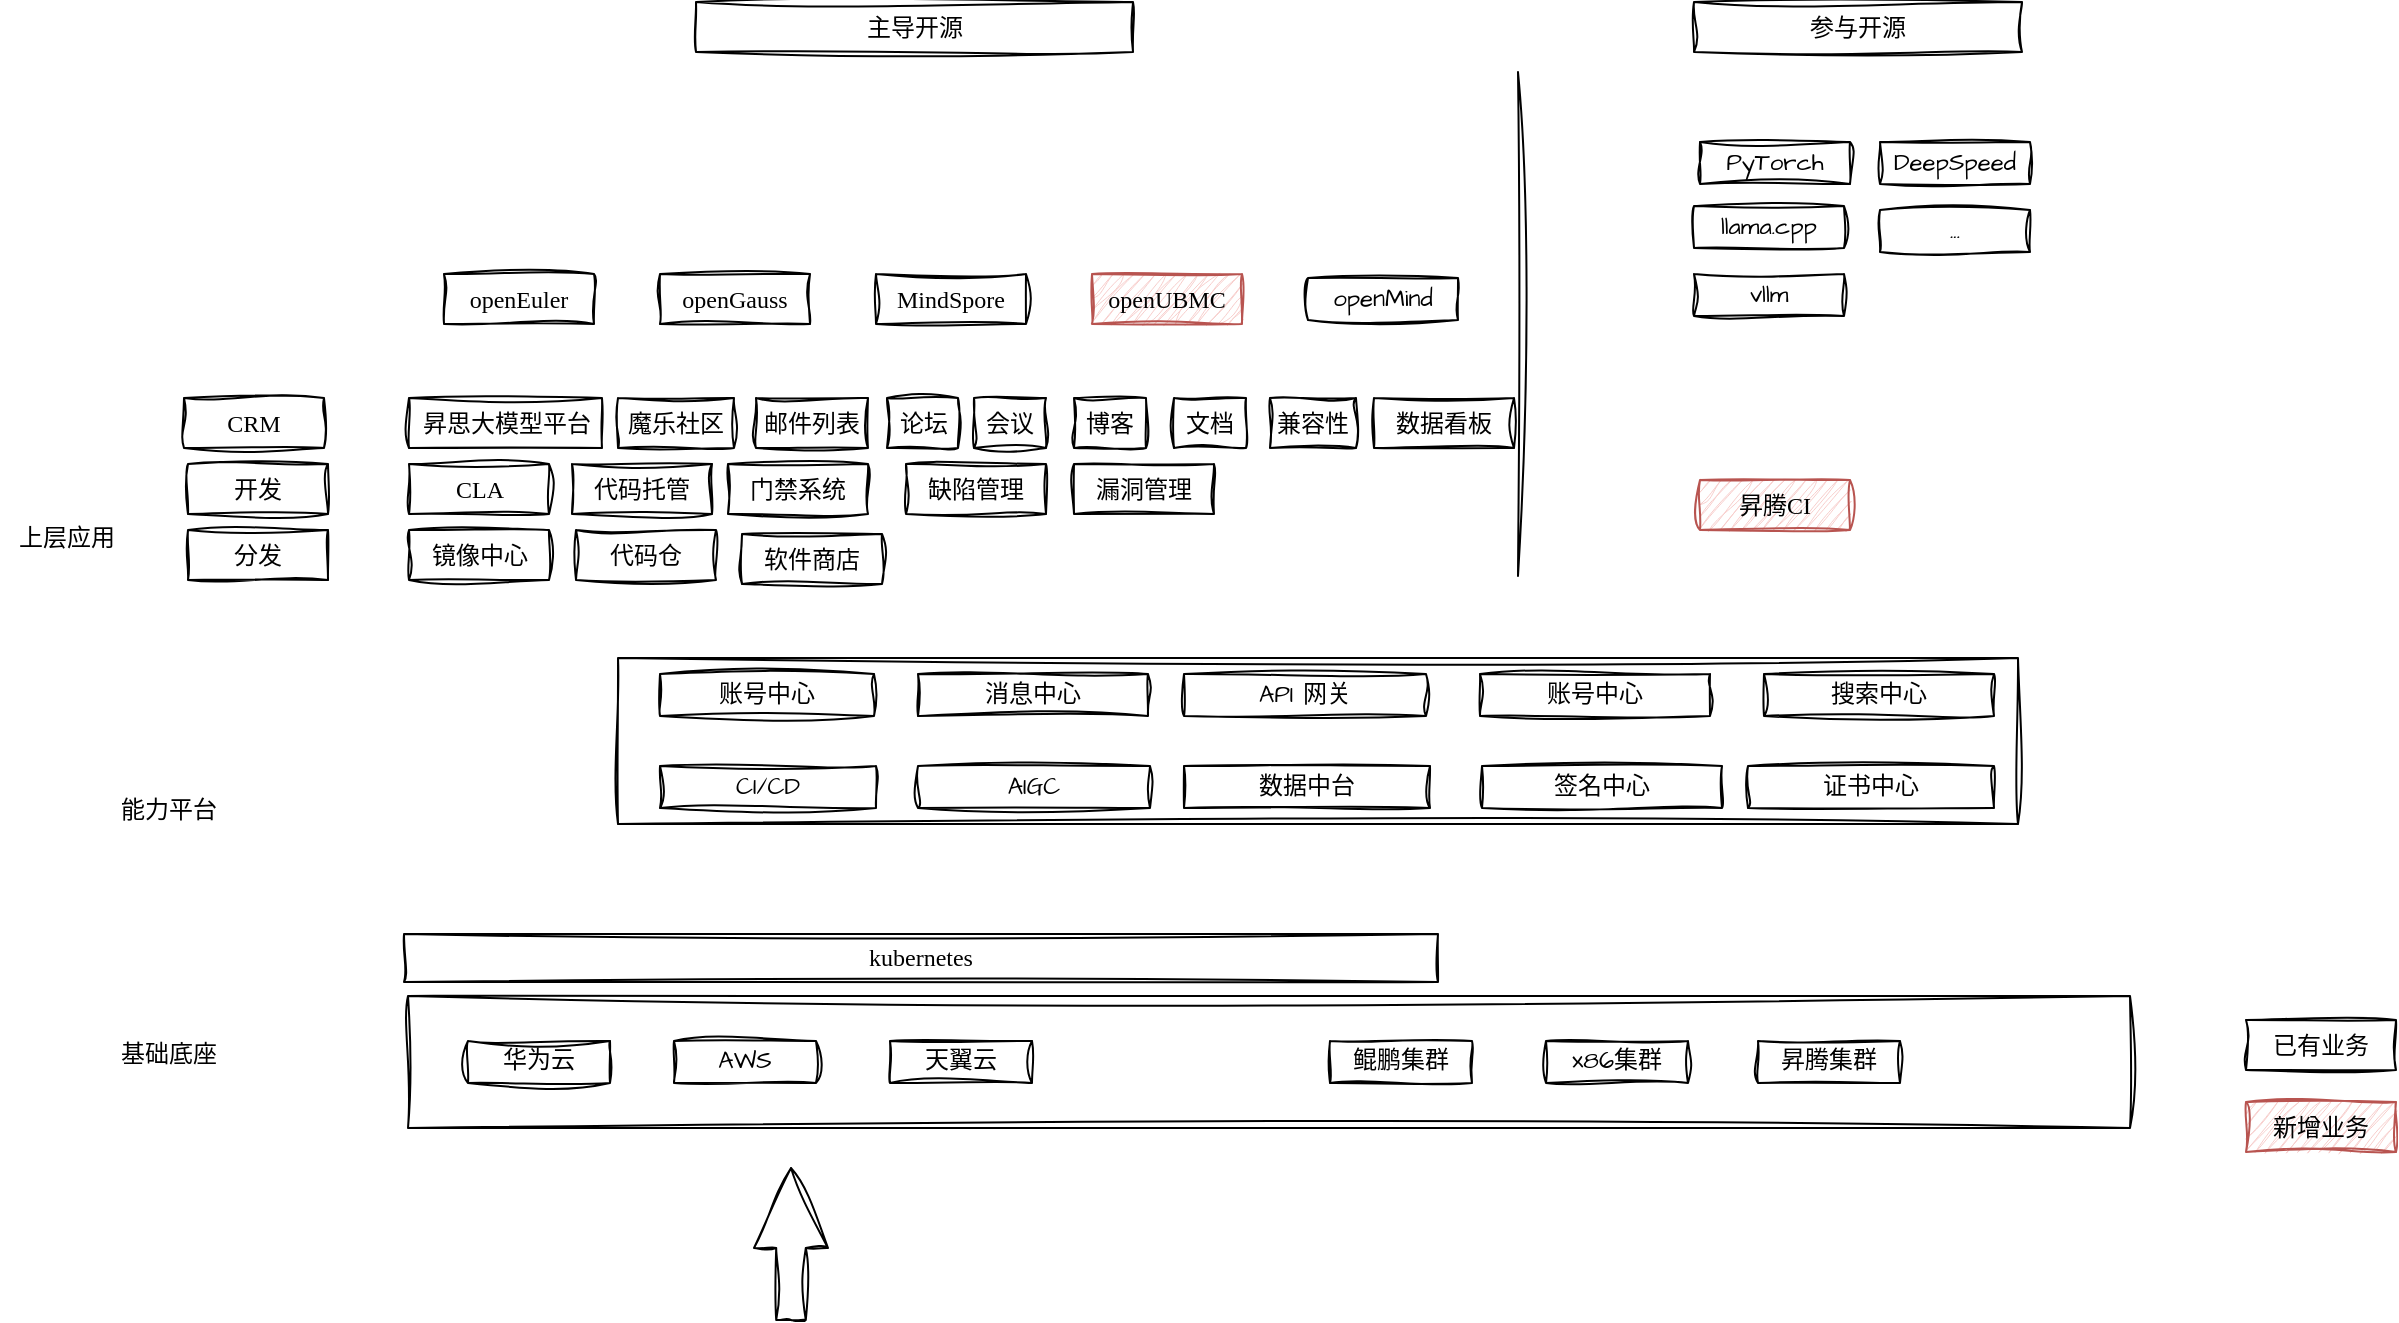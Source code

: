 <mxfile version="24.8.4">
  <diagram name="第 1 页" id="cuDvIR6GlrQm0H4oQxtx">
    <mxGraphModel dx="2466" dy="1509" grid="0" gridSize="10" guides="1" tooltips="1" connect="1" arrows="1" fold="1" page="0" pageScale="1" pageWidth="827" pageHeight="1169" math="0" shadow="0">
      <root>
        <mxCell id="0" />
        <mxCell id="1" parent="0" />
        <mxCell id="pgN2BodhG1lexUuljltz-23" value="&lt;div&gt;&lt;br&gt;&lt;/div&gt;&lt;div&gt;&lt;br&gt;&lt;/div&gt;&lt;div&gt;&lt;br&gt;&lt;/div&gt;&lt;div&gt;&lt;br&gt;&lt;/div&gt;&lt;div&gt;&lt;br&gt;&lt;/div&gt;&lt;div&gt;&lt;br&gt;&lt;/div&gt;&lt;div&gt;&lt;br&gt;&lt;/div&gt;&lt;div&gt;&lt;br&gt;&lt;/div&gt;&lt;div&gt;&lt;br&gt;&lt;/div&gt;&lt;div&gt;&lt;br&gt;&lt;/div&gt;&lt;div&gt;&lt;br&gt;&lt;/div&gt;&lt;div&gt;&lt;br&gt;&lt;/div&gt;&lt;div&gt;&lt;br&gt;&lt;/div&gt;&lt;div&gt;&lt;br&gt;&lt;/div&gt;&lt;div&gt;&lt;br&gt;&lt;/div&gt;&lt;div&gt;&lt;br&gt;&lt;/div&gt;&lt;div&gt;&lt;br&gt;&lt;/div&gt;&lt;div&gt;&lt;br&gt;&lt;/div&gt;&lt;div&gt;&lt;br&gt;&lt;/div&gt;&lt;div&gt;&lt;br&gt;&lt;/div&gt;计算开源IT基础设施" style="rounded=0;whiteSpace=wrap;html=1;sketch=1;curveFitting=1;jiggle=2;fontFamily=Comic Sans MS;" vertex="1" parent="1">
          <mxGeometry x="-29" y="203" width="700" height="83" as="geometry" />
        </mxCell>
        <mxCell id="pgN2BodhG1lexUuljltz-22" value="搜索中心" style="rounded=0;whiteSpace=wrap;html=1;sketch=1;hachureGap=4;jiggle=2;curveFitting=1;fontFamily=Architects Daughter;fontSource=https%3A%2F%2Ffonts.googleapis.com%2Fcss%3Ffamily%3DArchitects%2BDaughter;" vertex="1" parent="1">
          <mxGeometry x="544" y="211" width="115" height="21" as="geometry" />
        </mxCell>
        <mxCell id="evkO2dSw4EaUhVPGRM0e-8" value="" style="rounded=0;whiteSpace=wrap;html=1;sketch=1;curveFitting=1;jiggle=2;fontFamily=Comic Sans MS;" parent="1" vertex="1">
          <mxGeometry x="-134" y="372" width="861" height="66" as="geometry" />
        </mxCell>
        <mxCell id="evkO2dSw4EaUhVPGRM0e-10" value="已有业务" style="rounded=0;whiteSpace=wrap;html=1;sketch=1;curveFitting=1;jiggle=2;fontFamily=Comic Sans MS;" parent="1" vertex="1">
          <mxGeometry x="785" y="384" width="75" height="25" as="geometry" />
        </mxCell>
        <mxCell id="evkO2dSw4EaUhVPGRM0e-11" value="新增业务" style="rounded=0;whiteSpace=wrap;html=1;fillColor=#f8cecc;strokeColor=#b85450;sketch=1;curveFitting=1;jiggle=2;fontFamily=Comic Sans MS;" parent="1" vertex="1">
          <mxGeometry x="785" y="425" width="75" height="25" as="geometry" />
        </mxCell>
        <mxCell id="evkO2dSw4EaUhVPGRM0e-14" value="openGauss" style="rounded=0;whiteSpace=wrap;html=1;sketch=1;curveFitting=1;jiggle=2;fontFamily=Comic Sans MS;" parent="1" vertex="1">
          <mxGeometry x="-8" y="11" width="75" height="25" as="geometry" />
        </mxCell>
        <mxCell id="evkO2dSw4EaUhVPGRM0e-15" value="openEuler" style="rounded=0;whiteSpace=wrap;html=1;sketch=1;curveFitting=1;jiggle=2;fontFamily=Comic Sans MS;" parent="1" vertex="1">
          <mxGeometry x="-116" y="11" width="75" height="25" as="geometry" />
        </mxCell>
        <mxCell id="evkO2dSw4EaUhVPGRM0e-16" value="MindSpore" style="rounded=0;whiteSpace=wrap;html=1;sketch=1;curveFitting=1;jiggle=2;fontFamily=Comic Sans MS;" parent="1" vertex="1">
          <mxGeometry x="100" y="11" width="75" height="25" as="geometry" />
        </mxCell>
        <mxCell id="evkO2dSw4EaUhVPGRM0e-17" value="openUBMC" style="rounded=0;whiteSpace=wrap;html=1;sketch=1;curveFitting=1;jiggle=2;fillColor=#f8cecc;strokeColor=#b85450;fontFamily=Comic Sans MS;" parent="1" vertex="1">
          <mxGeometry x="208" y="11" width="75" height="25" as="geometry" />
        </mxCell>
        <mxCell id="evkO2dSw4EaUhVPGRM0e-18" value="openMind" style="rounded=0;whiteSpace=wrap;html=1;sketch=1;hachureGap=4;jiggle=2;curveFitting=1;fontFamily=Architects Daughter;fontSource=https%3A%2F%2Ffonts.googleapis.com%2Fcss%3Ffamily%3DArchitects%2BDaughter;" parent="1" vertex="1">
          <mxGeometry x="316" y="13" width="75" height="21" as="geometry" />
        </mxCell>
        <mxCell id="evkO2dSw4EaUhVPGRM0e-21" value="" style="endArrow=none;html=1;rounded=0;sketch=1;hachureGap=4;jiggle=2;curveFitting=1;fontFamily=Architects Daughter;fontSource=https%3A%2F%2Ffonts.googleapis.com%2Fcss%3Ffamily%3DArchitects%2BDaughter;" parent="1" edge="1">
          <mxGeometry width="50" height="50" relative="1" as="geometry">
            <mxPoint x="421" y="162" as="sourcePoint" />
            <mxPoint x="421" y="-90" as="targetPoint" />
          </mxGeometry>
        </mxCell>
        <mxCell id="evkO2dSw4EaUhVPGRM0e-25" value="" style="html=1;shadow=0;dashed=0;align=center;verticalAlign=middle;shape=mxgraph.arrows2.arrow;dy=0.6;dx=40;direction=north;notch=0;sketch=1;hachureGap=4;jiggle=2;curveFitting=1;fontFamily=Architects Daughter;fontSource=https%3A%2F%2Ffonts.googleapis.com%2Fcss%3Ffamily%3DArchitects%2BDaughter;" parent="1" vertex="1">
          <mxGeometry x="39" y="458" width="37" height="76" as="geometry" />
        </mxCell>
        <mxCell id="evkO2dSw4EaUhVPGRM0e-27" value="昇腾CI" style="rounded=0;whiteSpace=wrap;html=1;sketch=1;curveFitting=1;jiggle=2;fontFamily=Comic Sans MS;fillColor=#f8cecc;strokeColor=#b85450;" parent="1" vertex="1">
          <mxGeometry x="512" y="114" width="75" height="25" as="geometry" />
        </mxCell>
        <mxCell id="evkO2dSw4EaUhVPGRM0e-28" value="CI/CD" style="rounded=0;whiteSpace=wrap;html=1;sketch=1;hachureGap=4;jiggle=2;curveFitting=1;fontFamily=Architects Daughter;fontSource=https%3A%2F%2Ffonts.googleapis.com%2Fcss%3Ffamily%3DArchitects%2BDaughter;" parent="1" vertex="1">
          <mxGeometry x="-8" y="257" width="108" height="21" as="geometry" />
        </mxCell>
        <mxCell id="pgN2BodhG1lexUuljltz-2" value="PyTorch" style="rounded=0;whiteSpace=wrap;html=1;sketch=1;hachureGap=4;jiggle=2;curveFitting=1;fontFamily=Architects Daughter;fontSource=https%3A%2F%2Ffonts.googleapis.com%2Fcss%3Ffamily%3DArchitects%2BDaughter;" vertex="1" parent="1">
          <mxGeometry x="512" y="-55" width="75" height="21" as="geometry" />
        </mxCell>
        <mxCell id="pgN2BodhG1lexUuljltz-3" value="DeepSpeed" style="rounded=0;whiteSpace=wrap;html=1;sketch=1;hachureGap=4;jiggle=2;curveFitting=1;fontFamily=Architects Daughter;fontSource=https%3A%2F%2Ffonts.googleapis.com%2Fcss%3Ffamily%3DArchitects%2BDaughter;" vertex="1" parent="1">
          <mxGeometry x="602" y="-55" width="75" height="21" as="geometry" />
        </mxCell>
        <mxCell id="pgN2BodhG1lexUuljltz-4" value="llama.cpp" style="rounded=0;whiteSpace=wrap;html=1;sketch=1;hachureGap=4;jiggle=2;curveFitting=1;fontFamily=Architects Daughter;fontSource=https%3A%2F%2Ffonts.googleapis.com%2Fcss%3Ffamily%3DArchitects%2BDaughter;" vertex="1" parent="1">
          <mxGeometry x="509" y="-23" width="75" height="21" as="geometry" />
        </mxCell>
        <mxCell id="pgN2BodhG1lexUuljltz-6" value="vllm" style="rounded=0;whiteSpace=wrap;html=1;sketch=1;hachureGap=4;jiggle=2;curveFitting=1;fontFamily=Architects Daughter;fontSource=https%3A%2F%2Ffonts.googleapis.com%2Fcss%3Ffamily%3DArchitects%2BDaughter;" vertex="1" parent="1">
          <mxGeometry x="509" y="11" width="75" height="21" as="geometry" />
        </mxCell>
        <mxCell id="pgN2BodhG1lexUuljltz-9" value="..." style="rounded=0;whiteSpace=wrap;html=1;sketch=1;hachureGap=4;jiggle=2;curveFitting=1;fontFamily=Architects Daughter;fontSource=https%3A%2F%2Ffonts.googleapis.com%2Fcss%3Ffamily%3DArchitects%2BDaughter;" vertex="1" parent="1">
          <mxGeometry x="602" y="-21" width="75" height="21" as="geometry" />
        </mxCell>
        <mxCell id="pgN2BodhG1lexUuljltz-11" value="主导开源" style="rounded=0;whiteSpace=wrap;html=1;sketch=1;curveFitting=1;jiggle=2;fontFamily=Comic Sans MS;" vertex="1" parent="1">
          <mxGeometry x="10" y="-125" width="218.5" height="25" as="geometry" />
        </mxCell>
        <mxCell id="pgN2BodhG1lexUuljltz-12" value="参与开源" style="rounded=0;whiteSpace=wrap;html=1;sketch=1;curveFitting=1;jiggle=2;fontFamily=Comic Sans MS;" vertex="1" parent="1">
          <mxGeometry x="509" y="-125" width="164" height="25" as="geometry" />
        </mxCell>
        <mxCell id="pgN2BodhG1lexUuljltz-16" value="上层应用" style="text;html=1;align=center;verticalAlign=middle;resizable=0;points=[];autosize=1;strokeColor=none;fillColor=none;fontFamily=Architects Daughter;fontSource=https%3A%2F%2Ffonts.googleapis.com%2Fcss%3Ffamily%3DArchitects%2BDaughter;" vertex="1" parent="1">
          <mxGeometry x="-338" y="131" width="66" height="26" as="geometry" />
        </mxCell>
        <mxCell id="pgN2BodhG1lexUuljltz-17" value="能力平台" style="text;html=1;align=center;verticalAlign=middle;resizable=0;points=[];autosize=1;strokeColor=none;fillColor=none;fontFamily=Architects Daughter;fontSource=https%3A%2F%2Ffonts.googleapis.com%2Fcss%3Ffamily%3DArchitects%2BDaughter;" vertex="1" parent="1">
          <mxGeometry x="-287" y="267" width="66" height="26" as="geometry" />
        </mxCell>
        <mxCell id="pgN2BodhG1lexUuljltz-18" value="基础底座" style="text;html=1;align=center;verticalAlign=middle;resizable=0;points=[];autosize=1;strokeColor=none;fillColor=none;fontFamily=Architects Daughter;fontSource=https%3A%2F%2Ffonts.googleapis.com%2Fcss%3Ffamily%3DArchitects%2BDaughter;" vertex="1" parent="1">
          <mxGeometry x="-287" y="389" width="66" height="26" as="geometry" />
        </mxCell>
        <mxCell id="pgN2BodhG1lexUuljltz-19" value="消息中心" style="rounded=0;whiteSpace=wrap;html=1;sketch=1;hachureGap=4;jiggle=2;curveFitting=1;fontFamily=Architects Daughter;fontSource=https%3A%2F%2Ffonts.googleapis.com%2Fcss%3Ffamily%3DArchitects%2BDaughter;" vertex="1" parent="1">
          <mxGeometry x="121" y="211" width="115" height="21" as="geometry" />
        </mxCell>
        <mxCell id="pgN2BodhG1lexUuljltz-20" value="API 网关" style="rounded=0;whiteSpace=wrap;html=1;sketch=1;hachureGap=4;jiggle=2;curveFitting=1;fontFamily=Architects Daughter;fontSource=https%3A%2F%2Ffonts.googleapis.com%2Fcss%3Ffamily%3DArchitects%2BDaughter;" vertex="1" parent="1">
          <mxGeometry x="254" y="211" width="121" height="21" as="geometry" />
        </mxCell>
        <mxCell id="pgN2BodhG1lexUuljltz-21" value="AIGC" style="rounded=0;whiteSpace=wrap;html=1;sketch=1;hachureGap=4;jiggle=2;curveFitting=1;fontFamily=Architects Daughter;fontSource=https%3A%2F%2Ffonts.googleapis.com%2Fcss%3Ffamily%3DArchitects%2BDaughter;" vertex="1" parent="1">
          <mxGeometry x="121" y="257" width="116" height="21" as="geometry" />
        </mxCell>
        <mxCell id="pgN2BodhG1lexUuljltz-24" value="kubernetes" style="rounded=0;whiteSpace=wrap;html=1;sketch=1;curveFitting=1;jiggle=2;fontFamily=Comic Sans MS;" vertex="1" parent="1">
          <mxGeometry x="-136" y="341" width="517" height="24" as="geometry" />
        </mxCell>
        <mxCell id="pgN2BodhG1lexUuljltz-26" value="华为云" style="rounded=0;whiteSpace=wrap;html=1;sketch=1;hachureGap=4;jiggle=2;curveFitting=1;fontFamily=Architects Daughter;fontSource=https%3A%2F%2Ffonts.googleapis.com%2Fcss%3Ffamily%3DArchitects%2BDaughter;" vertex="1" parent="1">
          <mxGeometry x="-104" y="394.5" width="71" height="21" as="geometry" />
        </mxCell>
        <mxCell id="pgN2BodhG1lexUuljltz-28" value="天翼云" style="rounded=0;whiteSpace=wrap;html=1;sketch=1;hachureGap=4;jiggle=2;curveFitting=1;fontFamily=Architects Daughter;fontSource=https%3A%2F%2Ffonts.googleapis.com%2Fcss%3Ffamily%3DArchitects%2BDaughter;" vertex="1" parent="1">
          <mxGeometry x="107" y="394.5" width="71" height="21" as="geometry" />
        </mxCell>
        <mxCell id="pgN2BodhG1lexUuljltz-31" value="AWS" style="rounded=0;whiteSpace=wrap;html=1;sketch=1;hachureGap=4;jiggle=2;curveFitting=1;fontFamily=Architects Daughter;fontSource=https%3A%2F%2Ffonts.googleapis.com%2Fcss%3Ffamily%3DArchitects%2BDaughter;" vertex="1" parent="1">
          <mxGeometry x="-1" y="394.5" width="71" height="21" as="geometry" />
        </mxCell>
        <mxCell id="pgN2BodhG1lexUuljltz-32" value="昇腾集群" style="rounded=0;whiteSpace=wrap;html=1;sketch=1;hachureGap=4;jiggle=2;curveFitting=1;fontFamily=Architects Daughter;fontSource=https%3A%2F%2Ffonts.googleapis.com%2Fcss%3Ffamily%3DArchitects%2BDaughter;" vertex="1" parent="1">
          <mxGeometry x="541" y="394.5" width="71" height="21" as="geometry" />
        </mxCell>
        <mxCell id="pgN2BodhG1lexUuljltz-33" value="鲲鹏集群" style="rounded=0;whiteSpace=wrap;html=1;sketch=1;hachureGap=4;jiggle=2;curveFitting=1;fontFamily=Architects Daughter;fontSource=https%3A%2F%2Ffonts.googleapis.com%2Fcss%3Ffamily%3DArchitects%2BDaughter;" vertex="1" parent="1">
          <mxGeometry x="327" y="394.5" width="71" height="21" as="geometry" />
        </mxCell>
        <mxCell id="pgN2BodhG1lexUuljltz-34" value="x86集群" style="rounded=0;whiteSpace=wrap;html=1;sketch=1;hachureGap=4;jiggle=2;curveFitting=1;fontFamily=Architects Daughter;fontSource=https%3A%2F%2Ffonts.googleapis.com%2Fcss%3Ffamily%3DArchitects%2BDaughter;" vertex="1" parent="1">
          <mxGeometry x="435" y="394.5" width="71" height="21" as="geometry" />
        </mxCell>
        <mxCell id="pgN2BodhG1lexUuljltz-36" value="数据中台" style="rounded=0;whiteSpace=wrap;html=1;sketch=1;hachureGap=4;jiggle=2;curveFitting=1;fontFamily=Architects Daughter;fontSource=https%3A%2F%2Ffonts.googleapis.com%2Fcss%3Ffamily%3DArchitects%2BDaughter;" vertex="1" parent="1">
          <mxGeometry x="254" y="257" width="123" height="21" as="geometry" />
        </mxCell>
        <mxCell id="pgN2BodhG1lexUuljltz-37" value="签名中心" style="rounded=0;whiteSpace=wrap;html=1;sketch=1;hachureGap=4;jiggle=2;curveFitting=1;fontFamily=Architects Daughter;fontSource=https%3A%2F%2Ffonts.googleapis.com%2Fcss%3Ffamily%3DArchitects%2BDaughter;" vertex="1" parent="1">
          <mxGeometry x="403" y="257" width="120" height="21" as="geometry" />
        </mxCell>
        <mxCell id="pgN2BodhG1lexUuljltz-38" value="证书中心" style="rounded=0;whiteSpace=wrap;html=1;sketch=1;hachureGap=4;jiggle=2;curveFitting=1;fontFamily=Architects Daughter;fontSource=https%3A%2F%2Ffonts.googleapis.com%2Fcss%3Ffamily%3DArchitects%2BDaughter;" vertex="1" parent="1">
          <mxGeometry x="536" y="257" width="123" height="21" as="geometry" />
        </mxCell>
        <mxCell id="pgN2BodhG1lexUuljltz-39" value="账号中心" style="rounded=0;whiteSpace=wrap;html=1;sketch=1;hachureGap=4;jiggle=2;curveFitting=1;fontFamily=Architects Daughter;fontSource=https%3A%2F%2Ffonts.googleapis.com%2Fcss%3Ffamily%3DArchitects%2BDaughter;" vertex="1" parent="1">
          <mxGeometry x="402" y="211" width="115" height="21" as="geometry" />
        </mxCell>
        <mxCell id="pgN2BodhG1lexUuljltz-40" value="账号中心" style="rounded=0;whiteSpace=wrap;html=1;sketch=1;hachureGap=4;jiggle=2;curveFitting=1;fontFamily=Architects Daughter;fontSource=https%3A%2F%2Ffonts.googleapis.com%2Fcss%3Ffamily%3DArchitects%2BDaughter;" vertex="1" parent="1">
          <mxGeometry x="-8" y="211" width="107" height="21" as="geometry" />
        </mxCell>
        <mxCell id="pgN2BodhG1lexUuljltz-46" value="昇思大模型平台" style="rounded=0;whiteSpace=wrap;html=1;sketch=1;curveFitting=1;jiggle=2;fontFamily=Comic Sans MS;" vertex="1" parent="1">
          <mxGeometry x="-133.5" y="73" width="96.5" height="25" as="geometry" />
        </mxCell>
        <mxCell id="pgN2BodhG1lexUuljltz-47" value="魔乐社区" style="rounded=0;whiteSpace=wrap;html=1;sketch=1;curveFitting=1;jiggle=2;fontFamily=Comic Sans MS;" vertex="1" parent="1">
          <mxGeometry x="-29" y="73" width="58" height="25" as="geometry" />
        </mxCell>
        <mxCell id="pgN2BodhG1lexUuljltz-49" value="邮件列表" style="rounded=0;whiteSpace=wrap;html=1;sketch=1;curveFitting=1;jiggle=2;fontFamily=Comic Sans MS;" vertex="1" parent="1">
          <mxGeometry x="40" y="73" width="56" height="25" as="geometry" />
        </mxCell>
        <mxCell id="pgN2BodhG1lexUuljltz-50" value="会议" style="rounded=0;whiteSpace=wrap;html=1;sketch=1;curveFitting=1;jiggle=2;fontFamily=Comic Sans MS;" vertex="1" parent="1">
          <mxGeometry x="149" y="73" width="36" height="25" as="geometry" />
        </mxCell>
        <mxCell id="pgN2BodhG1lexUuljltz-51" value="开发" style="rounded=0;whiteSpace=wrap;html=1;sketch=1;curveFitting=1;jiggle=2;fontFamily=Comic Sans MS;" vertex="1" parent="1">
          <mxGeometry x="-244" y="106" width="70" height="25" as="geometry" />
        </mxCell>
        <mxCell id="pgN2BodhG1lexUuljltz-58" value="论坛" style="rounded=0;whiteSpace=wrap;html=1;sketch=1;curveFitting=1;jiggle=2;fontFamily=Comic Sans MS;" vertex="1" parent="1">
          <mxGeometry x="105.5" y="73" width="35.5" height="25" as="geometry" />
        </mxCell>
        <mxCell id="pgN2BodhG1lexUuljltz-59" value="分发" style="rounded=0;whiteSpace=wrap;html=1;sketch=1;curveFitting=1;jiggle=2;fontFamily=Comic Sans MS;" vertex="1" parent="1">
          <mxGeometry x="-244" y="139" width="70" height="25" as="geometry" />
        </mxCell>
        <mxCell id="pgN2BodhG1lexUuljltz-61" value="CRM" style="rounded=0;whiteSpace=wrap;html=1;sketch=1;curveFitting=1;jiggle=2;fontFamily=Comic Sans MS;" vertex="1" parent="1">
          <mxGeometry x="-246" y="73" width="70" height="25" as="geometry" />
        </mxCell>
        <mxCell id="pgN2BodhG1lexUuljltz-62" value="代码托管" style="rounded=0;whiteSpace=wrap;html=1;sketch=1;curveFitting=1;jiggle=2;fontFamily=Comic Sans MS;" vertex="1" parent="1">
          <mxGeometry x="-52" y="106" width="70" height="25" as="geometry" />
        </mxCell>
        <mxCell id="pgN2BodhG1lexUuljltz-63" value="数据看板" style="rounded=0;whiteSpace=wrap;html=1;sketch=1;curveFitting=1;jiggle=2;fontFamily=Comic Sans MS;" vertex="1" parent="1">
          <mxGeometry x="349" y="73" width="70" height="25" as="geometry" />
        </mxCell>
        <mxCell id="pgN2BodhG1lexUuljltz-64" value="镜像中心" style="rounded=0;whiteSpace=wrap;html=1;sketch=1;curveFitting=1;jiggle=2;fontFamily=Comic Sans MS;" vertex="1" parent="1">
          <mxGeometry x="-133.5" y="139" width="70" height="25" as="geometry" />
        </mxCell>
        <mxCell id="pgN2BodhG1lexUuljltz-65" value="代码仓" style="rounded=0;whiteSpace=wrap;html=1;sketch=1;curveFitting=1;jiggle=2;fontFamily=Comic Sans MS;" vertex="1" parent="1">
          <mxGeometry x="-50" y="139" width="70" height="25" as="geometry" />
        </mxCell>
        <mxCell id="pgN2BodhG1lexUuljltz-66" value="CLA" style="rounded=0;whiteSpace=wrap;html=1;sketch=1;curveFitting=1;jiggle=2;fontFamily=Comic Sans MS;" vertex="1" parent="1">
          <mxGeometry x="-133.5" y="106" width="70" height="25" as="geometry" />
        </mxCell>
        <mxCell id="pgN2BodhG1lexUuljltz-67" value="缺陷管理" style="rounded=0;whiteSpace=wrap;html=1;sketch=1;curveFitting=1;jiggle=2;fontFamily=Comic Sans MS;" vertex="1" parent="1">
          <mxGeometry x="115" y="106" width="70" height="25" as="geometry" />
        </mxCell>
        <mxCell id="pgN2BodhG1lexUuljltz-68" value="漏洞管理" style="rounded=0;whiteSpace=wrap;html=1;sketch=1;curveFitting=1;jiggle=2;fontFamily=Comic Sans MS;" vertex="1" parent="1">
          <mxGeometry x="199" y="106" width="70" height="25" as="geometry" />
        </mxCell>
        <mxCell id="pgN2BodhG1lexUuljltz-69" value="博客" style="rounded=0;whiteSpace=wrap;html=1;sketch=1;curveFitting=1;jiggle=2;fontFamily=Comic Sans MS;" vertex="1" parent="1">
          <mxGeometry x="199" y="73" width="36" height="25" as="geometry" />
        </mxCell>
        <mxCell id="pgN2BodhG1lexUuljltz-72" value="文档" style="rounded=0;whiteSpace=wrap;html=1;sketch=1;curveFitting=1;jiggle=2;fontFamily=Comic Sans MS;" vertex="1" parent="1">
          <mxGeometry x="249" y="73" width="36" height="25" as="geometry" />
        </mxCell>
        <mxCell id="pgN2BodhG1lexUuljltz-74" value="兼容性" style="rounded=0;whiteSpace=wrap;html=1;sketch=1;curveFitting=1;jiggle=2;fontFamily=Comic Sans MS;" vertex="1" parent="1">
          <mxGeometry x="297" y="73" width="43" height="25" as="geometry" />
        </mxCell>
        <mxCell id="pgN2BodhG1lexUuljltz-75" value="软件商店" style="rounded=0;whiteSpace=wrap;html=1;sketch=1;curveFitting=1;jiggle=2;fontFamily=Comic Sans MS;" vertex="1" parent="1">
          <mxGeometry x="33" y="141" width="70" height="25" as="geometry" />
        </mxCell>
        <mxCell id="pgN2BodhG1lexUuljltz-76" value="门禁系统" style="rounded=0;whiteSpace=wrap;html=1;sketch=1;curveFitting=1;jiggle=2;fontFamily=Comic Sans MS;" vertex="1" parent="1">
          <mxGeometry x="26" y="106" width="70" height="25" as="geometry" />
        </mxCell>
      </root>
    </mxGraphModel>
  </diagram>
</mxfile>
